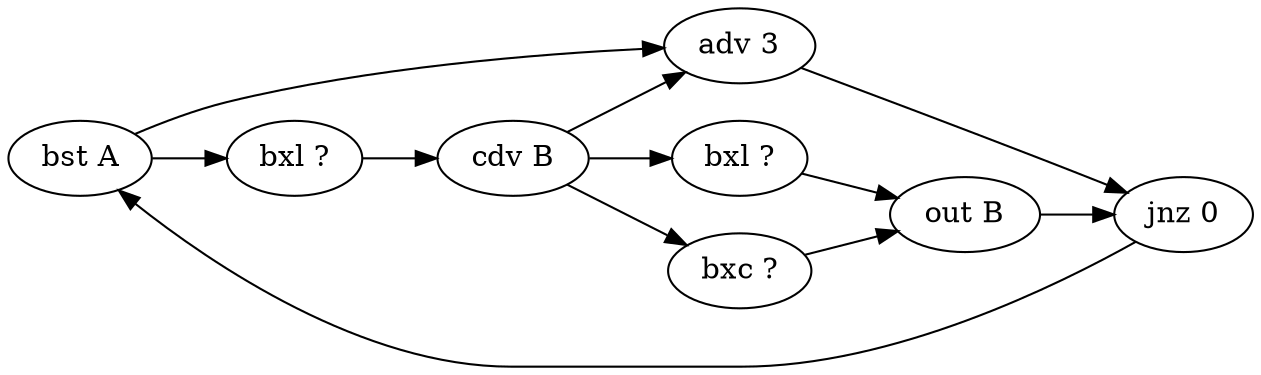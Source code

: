 digraph program {
    rankdir="LR";

    a [label="bst A"];
    b [label="bxl ?"];
    c [label="cdv B"];
    d [label="adv 3"];
    e [label="bxl ?"];
    f [label="bxc ?"];
    g [label="out B"];
    h [label="jnz 0"];

    a -> b;
    a -> d;
    b -> c;
    c -> d;
    c -> e;
    c -> f;
    e -> g;
    f -> g;
    g -> h;
    d -> h;
    h -> a;

/*
If instruction x < y, x must come before y if x writes a value that y reads, OR
x reads a value that y writes.

Xor operations are commutative so they can occur in either order.

jnz must be sequenced before out.

                                            reads   writes
  a: 2 4    bst A    B = A & 7              A       B
  b: 1 5    bxl 5    B ^= 5                 B       B
  c: 7 5    cdv B    C = A >> B             A B     C
  d: 0 3    adv 3    A >>= 3                A       A
  e: 1 6    bxl 6    B ^= 6                 B       B
  f: 4 3    bxc -    B ^= C                 B       B
  g: 5 5    out B    yield (B & 7)          B
  h: 3 0    jnz 0    if A != 0: goto 0      A

*/
}
